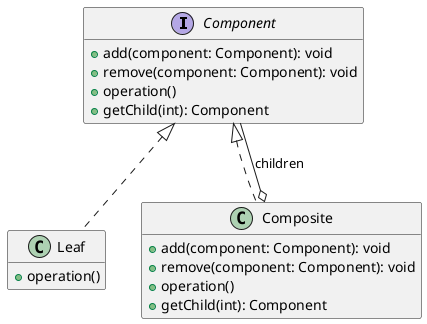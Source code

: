 @startuml composite
hide empty members
interface Component {
    +add(component: Component): void
    +remove(component: Component): void
    +operation()
    +getChild(int): Component
}

class Leaf implements Component {
    +operation()
}

class Composite implements Component {
    +add(component: Component): void
    +remove(component: Component): void
    +operation()
    +getChild(int): Component
}

Composite o-- Component : children
@enduml
